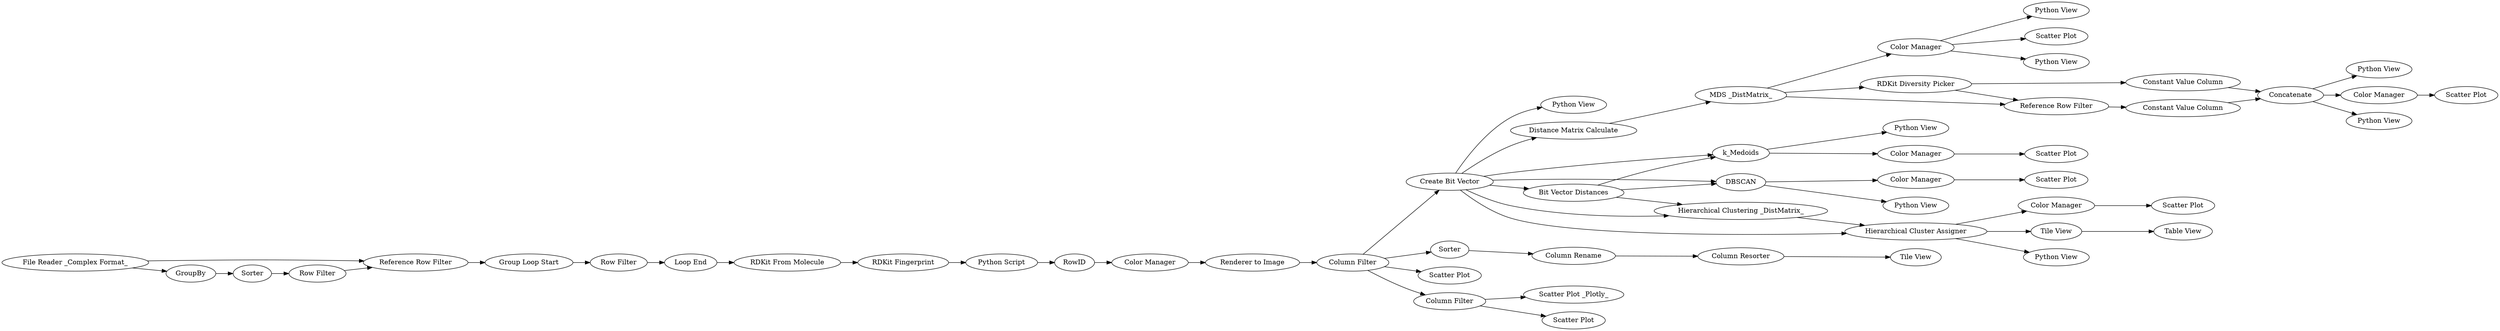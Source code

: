 digraph {
	"4807583311502995241_44" [label="Scatter Plot"]
	"4807583311502995241_45" [label="RDKit Diversity Picker"]
	"4807583311502995241_23" [label="Column Filter"]
	"4807583311502995241_54" [label="Python View"]
	"4807583311502995241_30" [label=k_Medoids]
	"4807583311502995241_22" [label=RowID]
	"4807583311502995241_51" [label="Scatter Plot"]
	"4807583311502995241_59" [label="Python View"]
	"4807583311502995241_37" [label=Sorter]
	"4807583311502995241_41" [label="MDS _DistMatrix_"]
	"4807583311502995241_33" [label=DBSCAN]
	"4807583311502995241_39" [label="Column Resorter"]
	"4807583311502995241_50" [label="Color Manager"]
	"4807583311502995241_1" [label="File Reader _Complex Format_"]
	"4807583311502995241_55" [label="Python View"]
	"4807583311502995241_28" [label="Scatter Plot _Plotly_"]
	"4807583311502995241_7" [label="Row Filter"]
	"4807583311502995241_49" [label=Concatenate]
	"4807583311502995241_14" [label="Hierarchical Clustering _DistMatrix_"]
	"4807583311502995241_58" [label="Python View"]
	"4807583311502995241_10" [label="Python Script"]
	"4807583311502995241_60" [label="Python View"]
	"4807583311502995241_20" [label="Bit Vector Distances"]
	"4807583311502995241_3" [label=Sorter]
	"4807583311502995241_43" [label="Color Manager"]
	"4807583311502995241_15" [label="Hierarchical Cluster Assigner"]
	"4807583311502995241_46" [label="Constant Value Column"]
	"4807583311502995241_40" [label="Scatter Plot"]
	"4807583311502995241_32" [label="Scatter Plot"]
	"4807583311502995241_36" [label="Tile View"]
	"4807583311502995241_35" [label="Scatter Plot"]
	"4807583311502995241_11" [label="Color Manager"]
	"4807583311502995241_34" [label="Color Manager"]
	"4807583311502995241_2" [label=GroupBy]
	"4807583311502995241_5" [label="Reference Row Filter"]
	"4807583311502995241_6" [label="Group Loop Start"]
	"4807583311502995241_19" [label="Create Bit Vector"]
	"4807583311502995241_56" [label="Python View"]
	"4807583311502995241_26" [label="Scatter Plot"]
	"4807583311502995241_4" [label="Row Filter"]
	"4807583311502995241_17" [label="Renderer to Image"]
	"4807583311502995241_42" [label="Distance Matrix Calculate"]
	"4807583311502995241_12" [label="Scatter Plot"]
	"4807583311502995241_31" [label="Color Manager"]
	"4807583311502995241_47" [label="Reference Row Filter"]
	"4807583311502995241_8" [label="Loop End"]
	"4807583311502995241_27" [label="Color Manager"]
	"4807583311502995241_52" [label="Python View"]
	"4807583311502995241_53" [label="Python View"]
	"4807583311502995241_21" [label="Tile View"]
	"4807583311502995241_48" [label="Constant Value Column"]
	"4807583311502995241_24" [label="Column Filter"]
	"4807583311502995241_18" [label="Table View"]
	"4807583311502995241_9" [label="RDKit Fingerprint"]
	"4807583311502995241_38" [label="Column Rename"]
	"4807583311502995241_16" [label="RDKit From Molecule"]
	"4807583311502995241_49" -> "4807583311502995241_59"
	"4807583311502995241_38" -> "4807583311502995241_39"
	"4807583311502995241_41" -> "4807583311502995241_43"
	"4807583311502995241_31" -> "4807583311502995241_32"
	"4807583311502995241_19" -> "4807583311502995241_14"
	"4807583311502995241_5" -> "4807583311502995241_6"
	"4807583311502995241_14" -> "4807583311502995241_15"
	"4807583311502995241_27" -> "4807583311502995241_26"
	"4807583311502995241_16" -> "4807583311502995241_9"
	"4807583311502995241_1" -> "4807583311502995241_2"
	"4807583311502995241_9" -> "4807583311502995241_10"
	"4807583311502995241_30" -> "4807583311502995241_31"
	"4807583311502995241_46" -> "4807583311502995241_49"
	"4807583311502995241_23" -> "4807583311502995241_19"
	"4807583311502995241_42" -> "4807583311502995241_41"
	"4807583311502995241_45" -> "4807583311502995241_47"
	"4807583311502995241_15" -> "4807583311502995241_21"
	"4807583311502995241_17" -> "4807583311502995241_23"
	"4807583311502995241_23" -> "4807583311502995241_24"
	"4807583311502995241_6" -> "4807583311502995241_7"
	"4807583311502995241_21" -> "4807583311502995241_18"
	"4807583311502995241_8" -> "4807583311502995241_16"
	"4807583311502995241_19" -> "4807583311502995241_20"
	"4807583311502995241_49" -> "4807583311502995241_50"
	"4807583311502995241_19" -> "4807583311502995241_15"
	"4807583311502995241_19" -> "4807583311502995241_33"
	"4807583311502995241_1" -> "4807583311502995241_5"
	"4807583311502995241_43" -> "4807583311502995241_44"
	"4807583311502995241_33" -> "4807583311502995241_58"
	"4807583311502995241_20" -> "4807583311502995241_14"
	"4807583311502995241_49" -> "4807583311502995241_60"
	"4807583311502995241_19" -> "4807583311502995241_42"
	"4807583311502995241_50" -> "4807583311502995241_51"
	"4807583311502995241_4" -> "4807583311502995241_5"
	"4807583311502995241_48" -> "4807583311502995241_49"
	"4807583311502995241_19" -> "4807583311502995241_30"
	"4807583311502995241_43" -> "4807583311502995241_53"
	"4807583311502995241_33" -> "4807583311502995241_34"
	"4807583311502995241_43" -> "4807583311502995241_52"
	"4807583311502995241_23" -> "4807583311502995241_40"
	"4807583311502995241_41" -> "4807583311502995241_47"
	"4807583311502995241_41" -> "4807583311502995241_45"
	"4807583311502995241_2" -> "4807583311502995241_3"
	"4807583311502995241_19" -> "4807583311502995241_54"
	"4807583311502995241_34" -> "4807583311502995241_35"
	"4807583311502995241_22" -> "4807583311502995241_11"
	"4807583311502995241_39" -> "4807583311502995241_36"
	"4807583311502995241_11" -> "4807583311502995241_17"
	"4807583311502995241_24" -> "4807583311502995241_28"
	"4807583311502995241_15" -> "4807583311502995241_27"
	"4807583311502995241_10" -> "4807583311502995241_22"
	"4807583311502995241_20" -> "4807583311502995241_33"
	"4807583311502995241_15" -> "4807583311502995241_55"
	"4807583311502995241_30" -> "4807583311502995241_56"
	"4807583311502995241_37" -> "4807583311502995241_38"
	"4807583311502995241_7" -> "4807583311502995241_8"
	"4807583311502995241_45" -> "4807583311502995241_46"
	"4807583311502995241_47" -> "4807583311502995241_48"
	"4807583311502995241_24" -> "4807583311502995241_12"
	"4807583311502995241_23" -> "4807583311502995241_37"
	"4807583311502995241_20" -> "4807583311502995241_30"
	"4807583311502995241_3" -> "4807583311502995241_4"
	rankdir=LR
}
